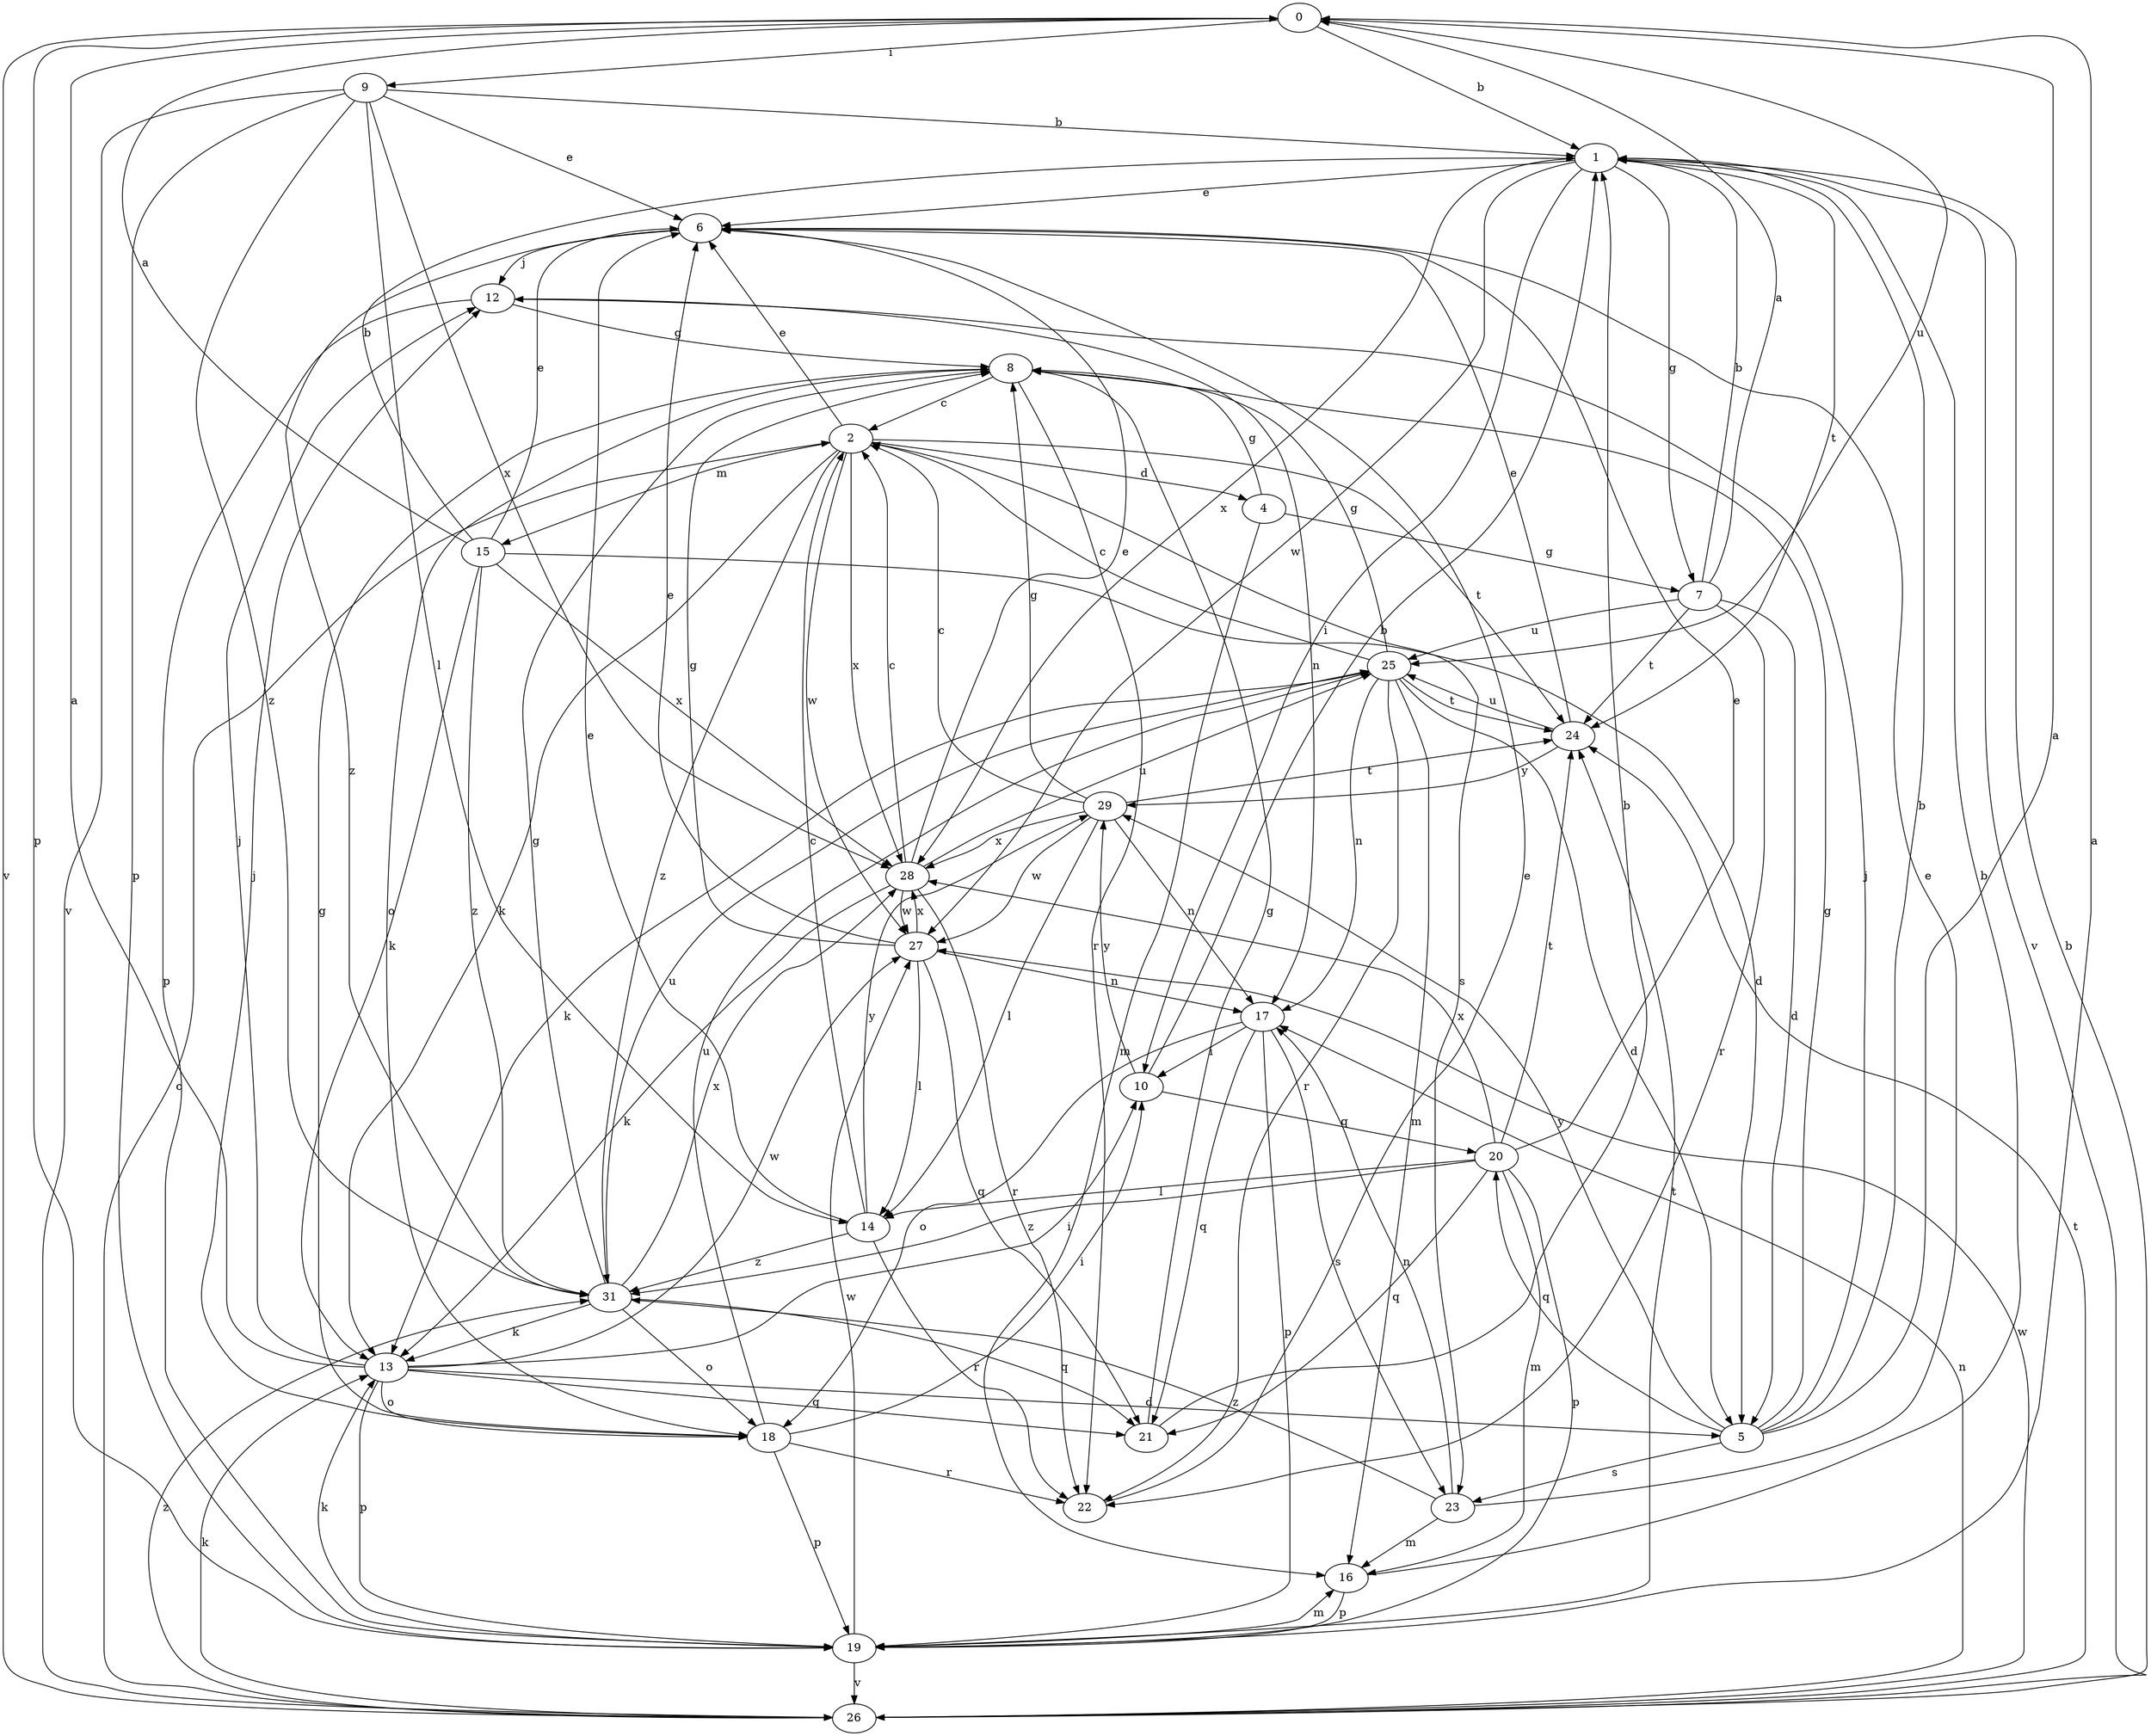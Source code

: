 strict digraph  {
0;
1;
2;
4;
5;
6;
7;
8;
9;
10;
12;
13;
14;
15;
16;
17;
18;
19;
20;
21;
22;
23;
24;
25;
26;
27;
28;
29;
31;
0 -> 1  [label=b];
0 -> 9  [label=i];
0 -> 19  [label=p];
0 -> 25  [label=u];
0 -> 26  [label=v];
1 -> 6  [label=e];
1 -> 7  [label=g];
1 -> 10  [label=i];
1 -> 24  [label=t];
1 -> 26  [label=v];
1 -> 27  [label=w];
1 -> 28  [label=x];
2 -> 4  [label=d];
2 -> 6  [label=e];
2 -> 13  [label=k];
2 -> 15  [label=m];
2 -> 23  [label=s];
2 -> 24  [label=t];
2 -> 27  [label=w];
2 -> 28  [label=x];
2 -> 31  [label=z];
4 -> 7  [label=g];
4 -> 8  [label=g];
4 -> 16  [label=m];
5 -> 0  [label=a];
5 -> 1  [label=b];
5 -> 8  [label=g];
5 -> 12  [label=j];
5 -> 20  [label=q];
5 -> 23  [label=s];
5 -> 29  [label=y];
6 -> 12  [label=j];
6 -> 31  [label=z];
7 -> 0  [label=a];
7 -> 1  [label=b];
7 -> 5  [label=d];
7 -> 22  [label=r];
7 -> 24  [label=t];
7 -> 25  [label=u];
8 -> 2  [label=c];
8 -> 18  [label=o];
8 -> 22  [label=r];
9 -> 1  [label=b];
9 -> 6  [label=e];
9 -> 14  [label=l];
9 -> 19  [label=p];
9 -> 26  [label=v];
9 -> 28  [label=x];
9 -> 31  [label=z];
10 -> 1  [label=b];
10 -> 20  [label=q];
10 -> 29  [label=y];
12 -> 8  [label=g];
12 -> 17  [label=n];
12 -> 19  [label=p];
13 -> 0  [label=a];
13 -> 5  [label=d];
13 -> 10  [label=i];
13 -> 12  [label=j];
13 -> 18  [label=o];
13 -> 19  [label=p];
13 -> 21  [label=q];
13 -> 27  [label=w];
14 -> 2  [label=c];
14 -> 6  [label=e];
14 -> 22  [label=r];
14 -> 29  [label=y];
14 -> 31  [label=z];
15 -> 0  [label=a];
15 -> 1  [label=b];
15 -> 5  [label=d];
15 -> 6  [label=e];
15 -> 13  [label=k];
15 -> 28  [label=x];
15 -> 31  [label=z];
16 -> 1  [label=b];
16 -> 19  [label=p];
17 -> 10  [label=i];
17 -> 18  [label=o];
17 -> 19  [label=p];
17 -> 21  [label=q];
17 -> 23  [label=s];
18 -> 8  [label=g];
18 -> 10  [label=i];
18 -> 12  [label=j];
18 -> 19  [label=p];
18 -> 22  [label=r];
18 -> 25  [label=u];
19 -> 0  [label=a];
19 -> 13  [label=k];
19 -> 16  [label=m];
19 -> 24  [label=t];
19 -> 26  [label=v];
19 -> 27  [label=w];
20 -> 6  [label=e];
20 -> 14  [label=l];
20 -> 16  [label=m];
20 -> 19  [label=p];
20 -> 21  [label=q];
20 -> 24  [label=t];
20 -> 28  [label=x];
20 -> 31  [label=z];
21 -> 1  [label=b];
21 -> 8  [label=g];
22 -> 6  [label=e];
23 -> 6  [label=e];
23 -> 16  [label=m];
23 -> 17  [label=n];
23 -> 31  [label=z];
24 -> 6  [label=e];
24 -> 25  [label=u];
24 -> 29  [label=y];
25 -> 2  [label=c];
25 -> 5  [label=d];
25 -> 8  [label=g];
25 -> 13  [label=k];
25 -> 16  [label=m];
25 -> 17  [label=n];
25 -> 22  [label=r];
25 -> 24  [label=t];
26 -> 1  [label=b];
26 -> 2  [label=c];
26 -> 13  [label=k];
26 -> 17  [label=n];
26 -> 24  [label=t];
26 -> 27  [label=w];
26 -> 31  [label=z];
27 -> 6  [label=e];
27 -> 8  [label=g];
27 -> 14  [label=l];
27 -> 17  [label=n];
27 -> 21  [label=q];
27 -> 28  [label=x];
28 -> 2  [label=c];
28 -> 6  [label=e];
28 -> 13  [label=k];
28 -> 22  [label=r];
28 -> 25  [label=u];
28 -> 27  [label=w];
29 -> 2  [label=c];
29 -> 8  [label=g];
29 -> 14  [label=l];
29 -> 17  [label=n];
29 -> 24  [label=t];
29 -> 27  [label=w];
29 -> 28  [label=x];
31 -> 8  [label=g];
31 -> 13  [label=k];
31 -> 18  [label=o];
31 -> 21  [label=q];
31 -> 25  [label=u];
31 -> 28  [label=x];
}
